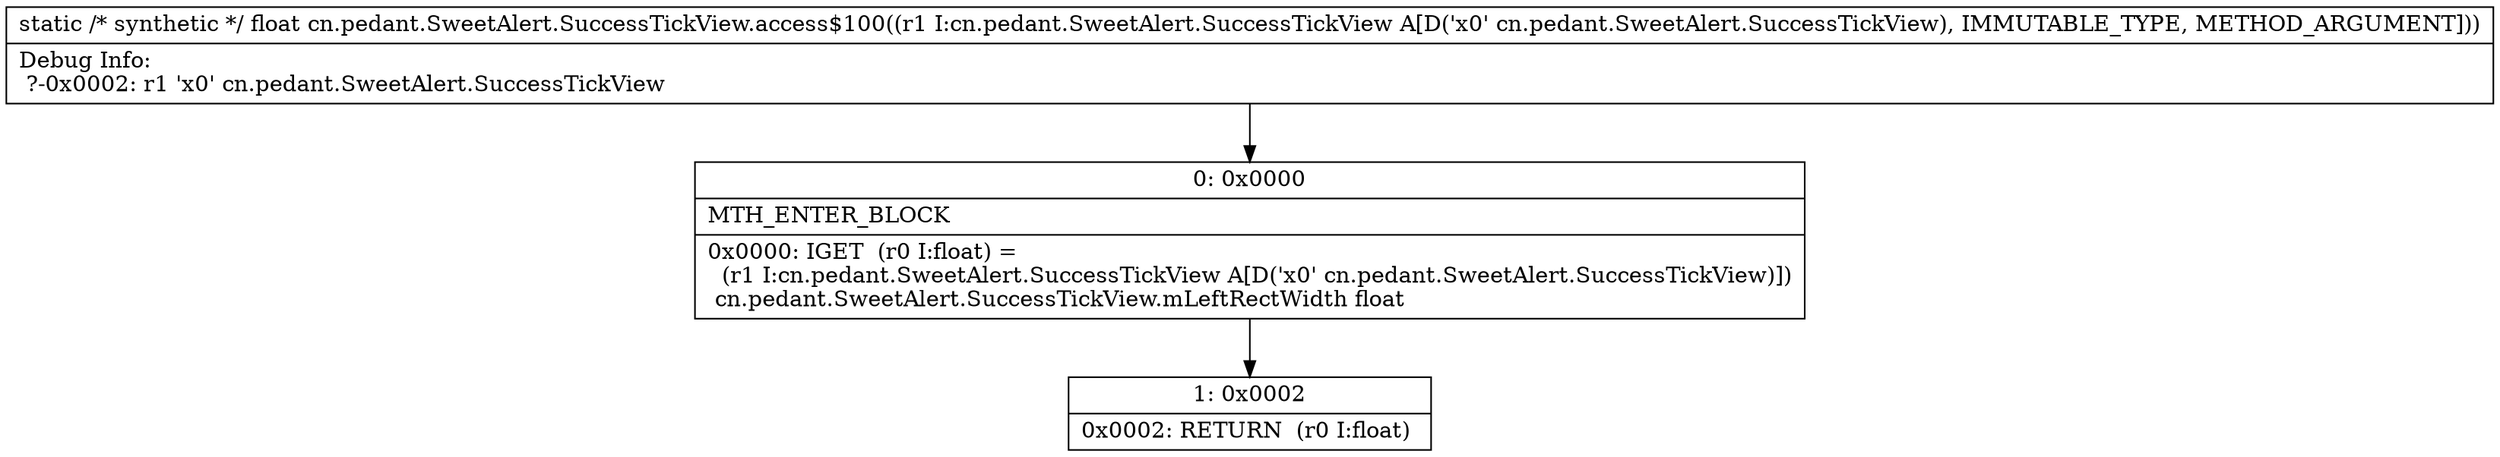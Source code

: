 digraph "CFG forcn.pedant.SweetAlert.SuccessTickView.access$100(Lcn\/pedant\/SweetAlert\/SuccessTickView;)F" {
Node_0 [shape=record,label="{0\:\ 0x0000|MTH_ENTER_BLOCK\l|0x0000: IGET  (r0 I:float) = \l  (r1 I:cn.pedant.SweetAlert.SuccessTickView A[D('x0' cn.pedant.SweetAlert.SuccessTickView)])\l cn.pedant.SweetAlert.SuccessTickView.mLeftRectWidth float \l}"];
Node_1 [shape=record,label="{1\:\ 0x0002|0x0002: RETURN  (r0 I:float) \l}"];
MethodNode[shape=record,label="{static \/* synthetic *\/ float cn.pedant.SweetAlert.SuccessTickView.access$100((r1 I:cn.pedant.SweetAlert.SuccessTickView A[D('x0' cn.pedant.SweetAlert.SuccessTickView), IMMUTABLE_TYPE, METHOD_ARGUMENT]))  | Debug Info:\l  ?\-0x0002: r1 'x0' cn.pedant.SweetAlert.SuccessTickView\l}"];
MethodNode -> Node_0;
Node_0 -> Node_1;
}

